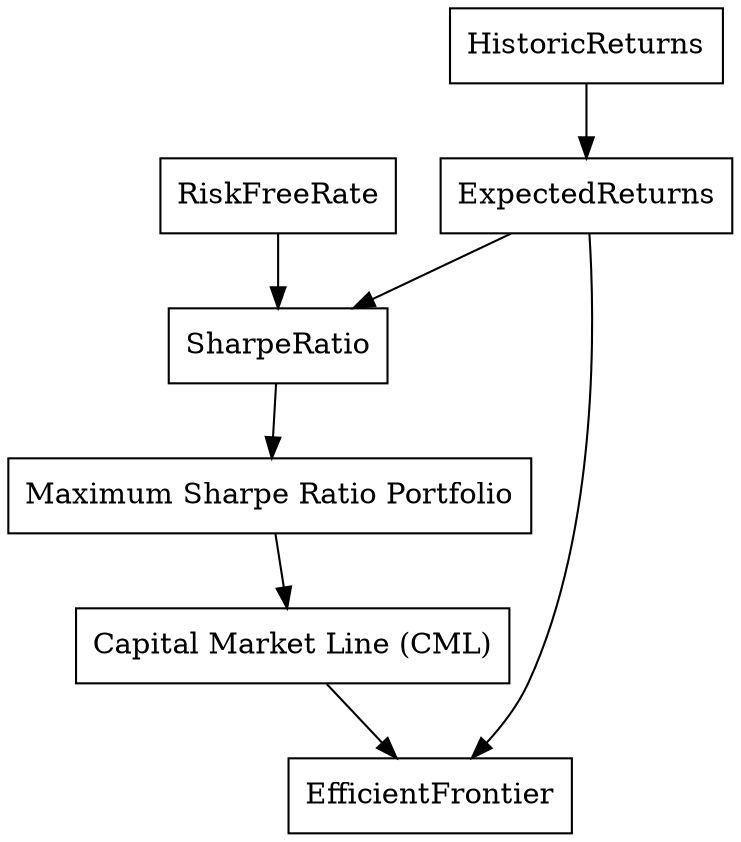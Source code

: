digraph finance_concepts {
    // Define nodes
    RiskFreeRate [shape=box];
    SharpeRatio [shape=box];
    EfficientFrontier [shape=box];
    CML [label="Capital Market Line (CML)", shape=box];
    MaxSharpeRatioPortfolio [label="Maximum Sharpe Ratio Portfolio", shape=box];
    ExpectedReturns [shape=box];
    HistoricReturns [shape=box];

    // Define relationships
    RiskFreeRate -> SharpeRatio;
    ExpectedReturns -> SharpeRatio;
    SharpeRatio -> MaxSharpeRatioPortfolio;
    MaxSharpeRatioPortfolio -> CML;
    CML -> EfficientFrontier;
    HistoricReturns -> ExpectedReturns;
    ExpectedReturns -> EfficientFrontier;
}
